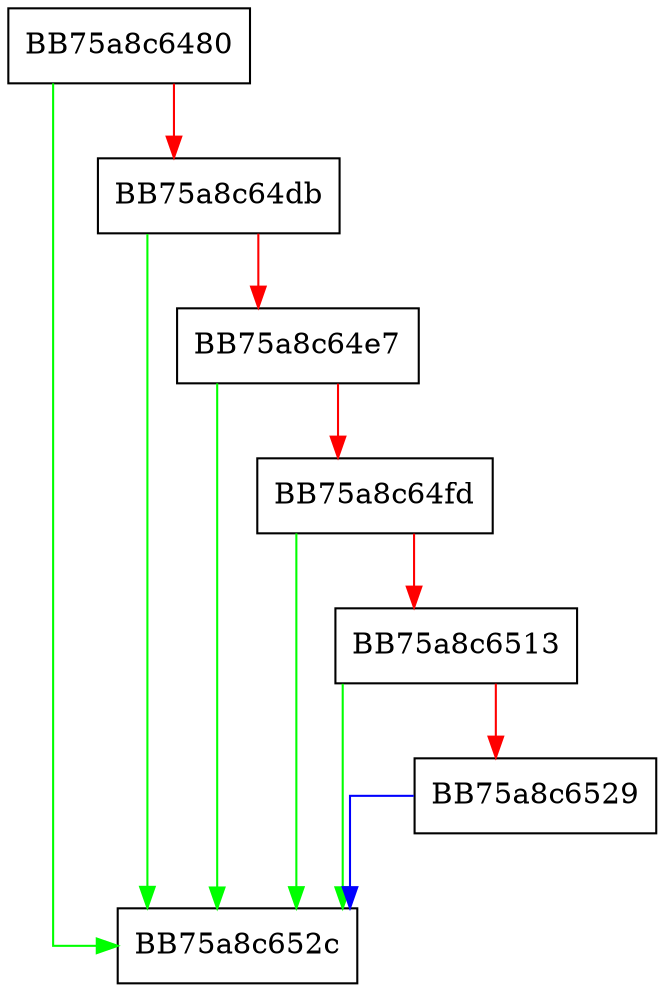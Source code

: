 digraph parse_tdt_stack_version {
  node [shape="box"];
  graph [splines=ortho];
  BB75a8c6480 -> BB75a8c652c [color="green"];
  BB75a8c6480 -> BB75a8c64db [color="red"];
  BB75a8c64db -> BB75a8c652c [color="green"];
  BB75a8c64db -> BB75a8c64e7 [color="red"];
  BB75a8c64e7 -> BB75a8c652c [color="green"];
  BB75a8c64e7 -> BB75a8c64fd [color="red"];
  BB75a8c64fd -> BB75a8c652c [color="green"];
  BB75a8c64fd -> BB75a8c6513 [color="red"];
  BB75a8c6513 -> BB75a8c652c [color="green"];
  BB75a8c6513 -> BB75a8c6529 [color="red"];
  BB75a8c6529 -> BB75a8c652c [color="blue"];
}